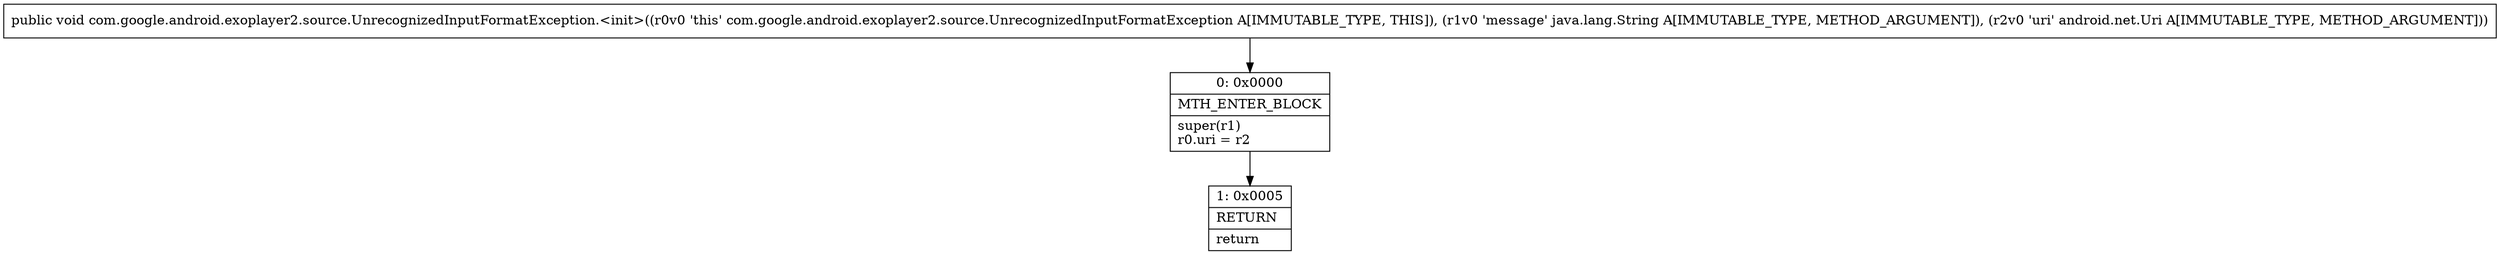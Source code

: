 digraph "CFG forcom.google.android.exoplayer2.source.UnrecognizedInputFormatException.\<init\>(Ljava\/lang\/String;Landroid\/net\/Uri;)V" {
Node_0 [shape=record,label="{0\:\ 0x0000|MTH_ENTER_BLOCK\l|super(r1)\lr0.uri = r2\l}"];
Node_1 [shape=record,label="{1\:\ 0x0005|RETURN\l|return\l}"];
MethodNode[shape=record,label="{public void com.google.android.exoplayer2.source.UnrecognizedInputFormatException.\<init\>((r0v0 'this' com.google.android.exoplayer2.source.UnrecognizedInputFormatException A[IMMUTABLE_TYPE, THIS]), (r1v0 'message' java.lang.String A[IMMUTABLE_TYPE, METHOD_ARGUMENT]), (r2v0 'uri' android.net.Uri A[IMMUTABLE_TYPE, METHOD_ARGUMENT])) }"];
MethodNode -> Node_0;
Node_0 -> Node_1;
}

